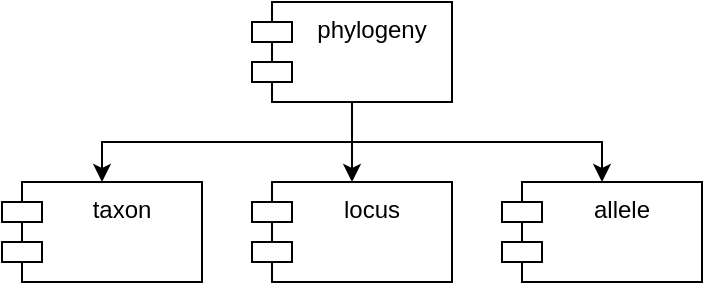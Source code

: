<mxfile version="13.6.9" type="device"><diagram id="nqq93HMSVWugUdZBl6ln" name="Page-1"><mxGraphModel dx="1888" dy="548" grid="1" gridSize="10" guides="1" tooltips="1" connect="1" arrows="1" fold="1" page="1" pageScale="1" pageWidth="850" pageHeight="1100" math="0" shadow="0"><root><mxCell id="0"/><mxCell id="1" parent="0"/><mxCell id="2FL5r9v5y_XH75ZNt4fz-1" value="locus" style="shape=module;align=left;spacingLeft=20;align=center;verticalAlign=top;" vertex="1" parent="1"><mxGeometry x="-475" y="570" width="100" height="50" as="geometry"/></mxCell><mxCell id="2FL5r9v5y_XH75ZNt4fz-2" value="allele" style="shape=module;align=left;spacingLeft=20;align=center;verticalAlign=top;" vertex="1" parent="1"><mxGeometry x="-350" y="570" width="100" height="50" as="geometry"/></mxCell><mxCell id="2FL5r9v5y_XH75ZNt4fz-3" value="taxon" style="shape=module;align=left;spacingLeft=20;align=center;verticalAlign=top;" vertex="1" parent="1"><mxGeometry x="-600" y="570" width="100" height="50" as="geometry"/></mxCell><mxCell id="2FL5r9v5y_XH75ZNt4fz-5" style="edgeStyle=orthogonalEdgeStyle;rounded=0;orthogonalLoop=1;jettySize=auto;html=1;exitX=0.5;exitY=1;exitDx=0;exitDy=0;entryX=0.5;entryY=0;entryDx=0;entryDy=0;" edge="1" parent="1" source="2FL5r9v5y_XH75ZNt4fz-4" target="2FL5r9v5y_XH75ZNt4fz-1"><mxGeometry relative="1" as="geometry"/></mxCell><mxCell id="2FL5r9v5y_XH75ZNt4fz-6" style="edgeStyle=orthogonalEdgeStyle;rounded=0;orthogonalLoop=1;jettySize=auto;html=1;exitX=0.5;exitY=1;exitDx=0;exitDy=0;entryX=0.5;entryY=0;entryDx=0;entryDy=0;" edge="1" parent="1" source="2FL5r9v5y_XH75ZNt4fz-4" target="2FL5r9v5y_XH75ZNt4fz-3"><mxGeometry relative="1" as="geometry"/></mxCell><mxCell id="2FL5r9v5y_XH75ZNt4fz-7" style="edgeStyle=orthogonalEdgeStyle;rounded=0;orthogonalLoop=1;jettySize=auto;html=1;exitX=0.5;exitY=1;exitDx=0;exitDy=0;entryX=0.5;entryY=0;entryDx=0;entryDy=0;" edge="1" parent="1" source="2FL5r9v5y_XH75ZNt4fz-4" target="2FL5r9v5y_XH75ZNt4fz-2"><mxGeometry relative="1" as="geometry"/></mxCell><mxCell id="2FL5r9v5y_XH75ZNt4fz-4" value="phylogeny" style="shape=module;align=left;spacingLeft=20;align=center;verticalAlign=top;" vertex="1" parent="1"><mxGeometry x="-475" y="480" width="100" height="50" as="geometry"/></mxCell></root></mxGraphModel></diagram></mxfile>